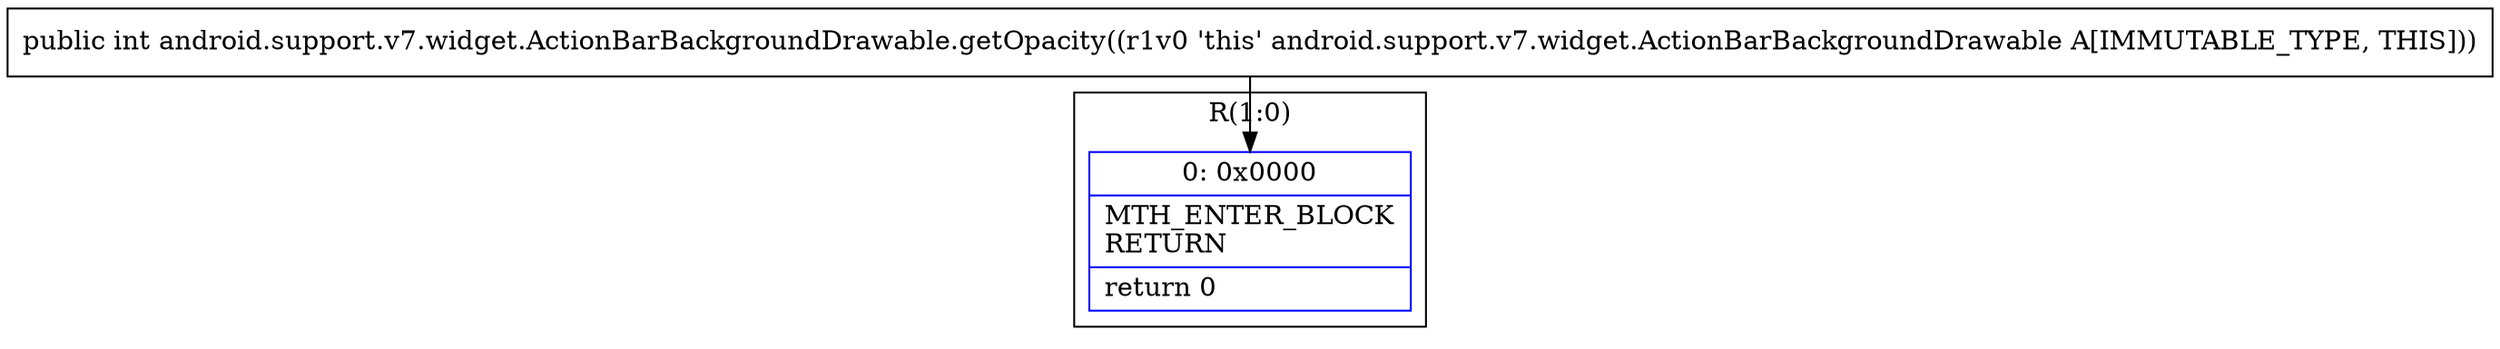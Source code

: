 digraph "CFG forandroid.support.v7.widget.ActionBarBackgroundDrawable.getOpacity()I" {
subgraph cluster_Region_1952760137 {
label = "R(1:0)";
node [shape=record,color=blue];
Node_0 [shape=record,label="{0\:\ 0x0000|MTH_ENTER_BLOCK\lRETURN\l|return 0\l}"];
}
MethodNode[shape=record,label="{public int android.support.v7.widget.ActionBarBackgroundDrawable.getOpacity((r1v0 'this' android.support.v7.widget.ActionBarBackgroundDrawable A[IMMUTABLE_TYPE, THIS])) }"];
MethodNode -> Node_0;
}

